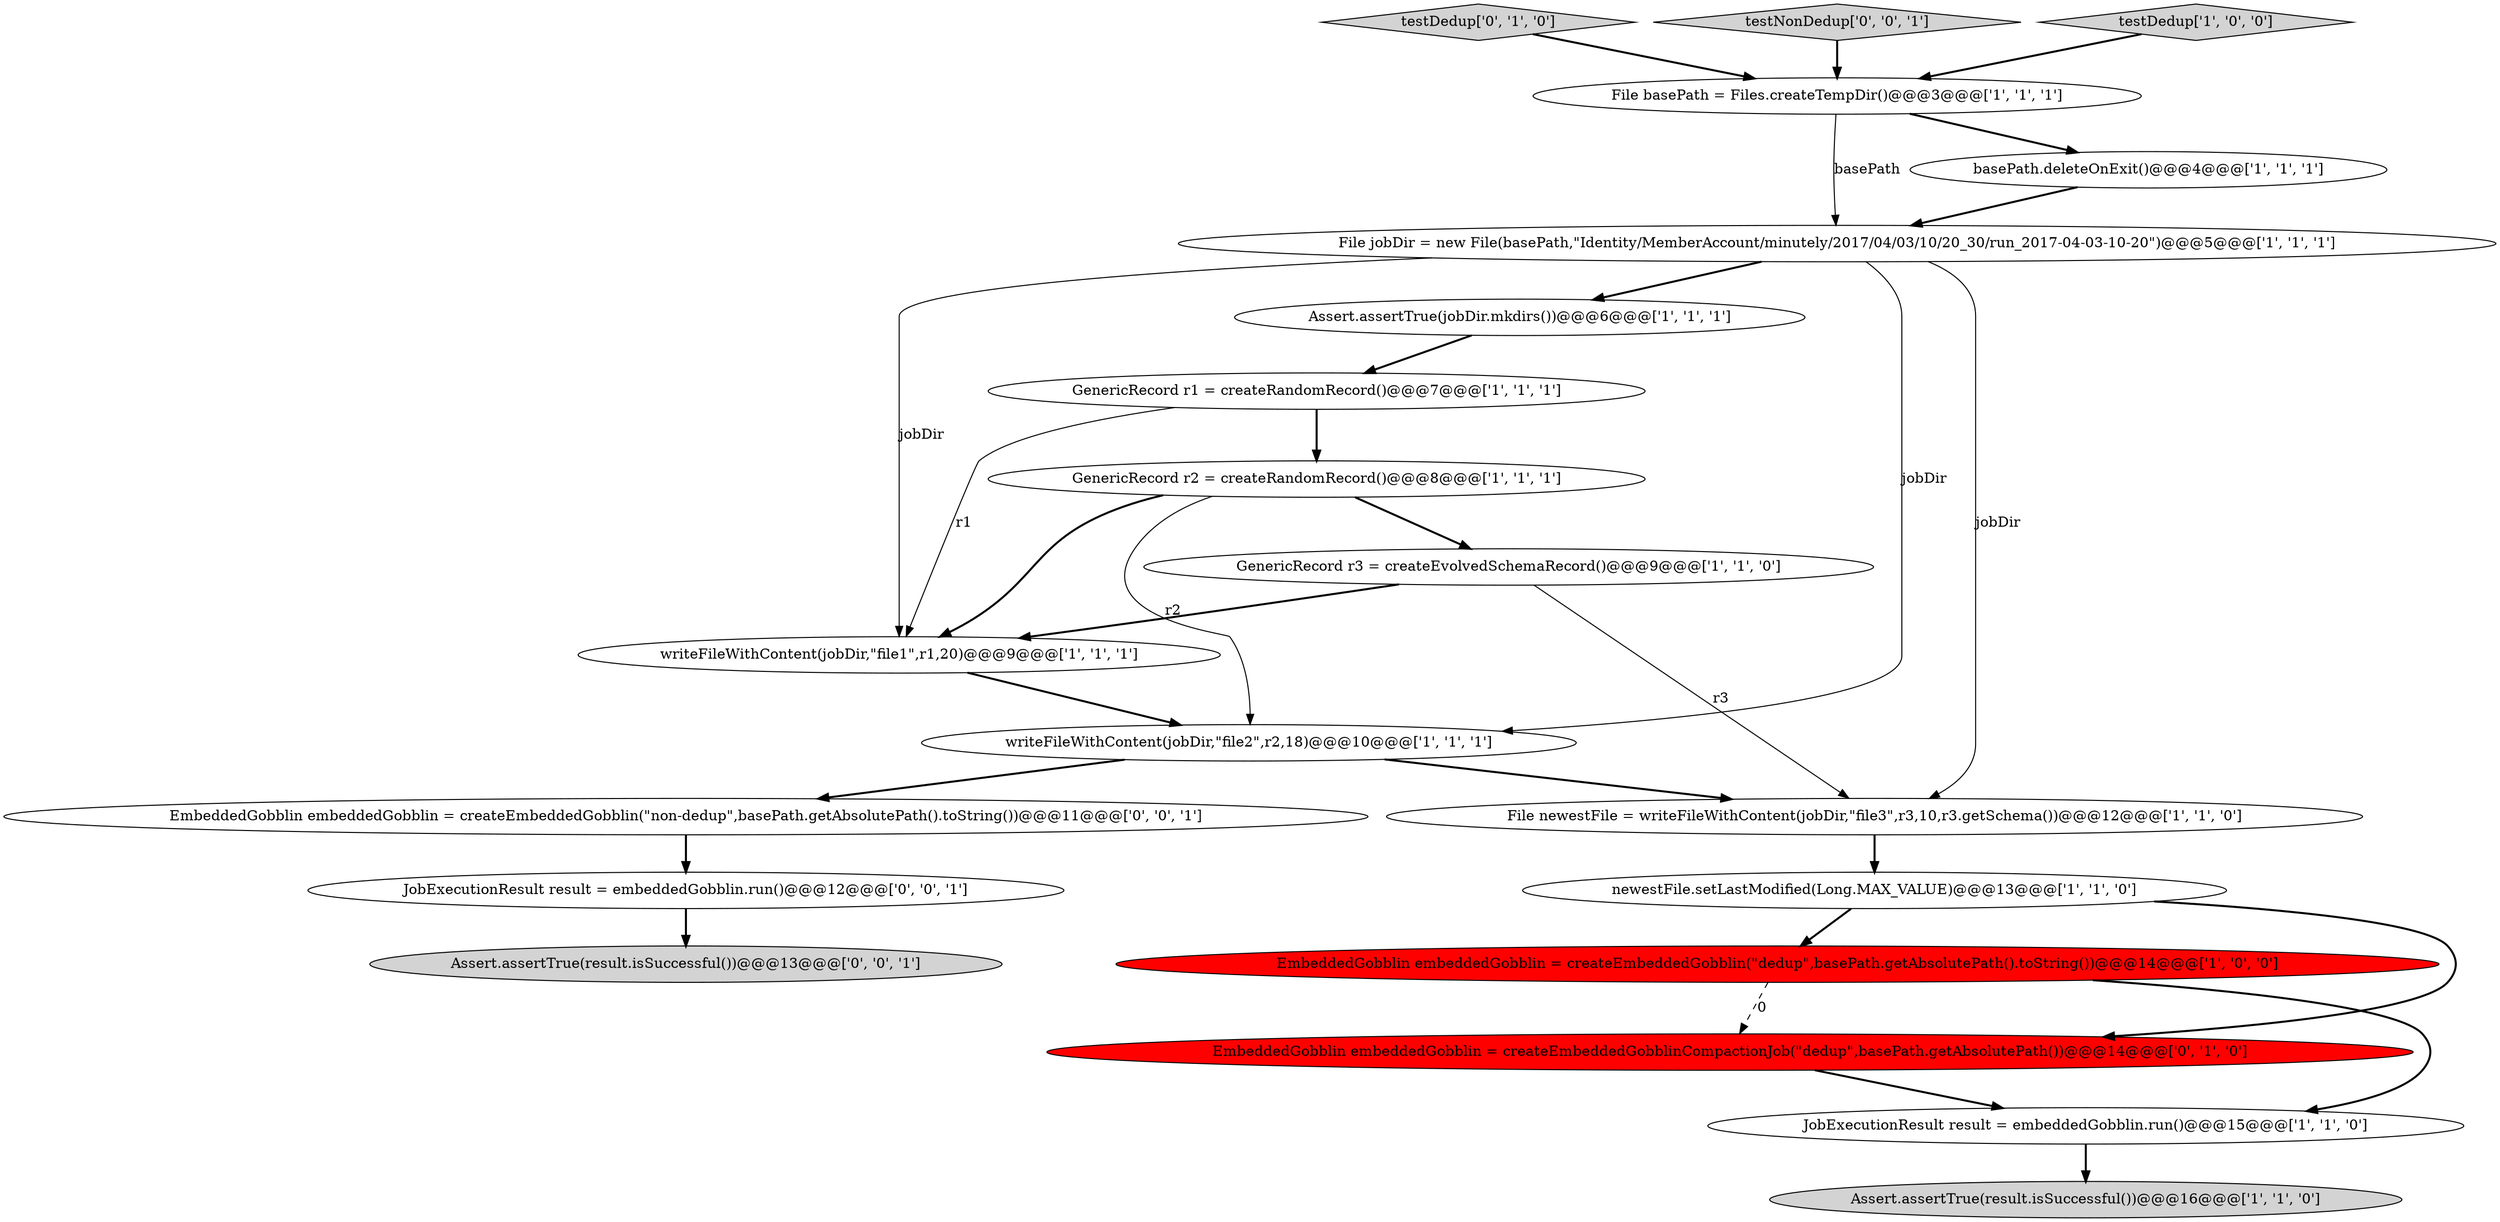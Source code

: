 digraph {
0 [style = filled, label = "GenericRecord r3 = createEvolvedSchemaRecord()@@@9@@@['1', '1', '0']", fillcolor = white, shape = ellipse image = "AAA0AAABBB1BBB"];
20 [style = filled, label = "Assert.assertTrue(result.isSuccessful())@@@13@@@['0', '0', '1']", fillcolor = lightgray, shape = ellipse image = "AAA0AAABBB3BBB"];
16 [style = filled, label = "EmbeddedGobblin embeddedGobblin = createEmbeddedGobblinCompactionJob(\"dedup\",basePath.getAbsolutePath())@@@14@@@['0', '1', '0']", fillcolor = red, shape = ellipse image = "AAA1AAABBB2BBB"];
11 [style = filled, label = "File newestFile = writeFileWithContent(jobDir,\"file3\",r3,10,r3.getSchema())@@@12@@@['1', '1', '0']", fillcolor = white, shape = ellipse image = "AAA0AAABBB1BBB"];
4 [style = filled, label = "GenericRecord r2 = createRandomRecord()@@@8@@@['1', '1', '1']", fillcolor = white, shape = ellipse image = "AAA0AAABBB1BBB"];
7 [style = filled, label = "Assert.assertTrue(result.isSuccessful())@@@16@@@['1', '1', '0']", fillcolor = lightgray, shape = ellipse image = "AAA0AAABBB1BBB"];
15 [style = filled, label = "testDedup['0', '1', '0']", fillcolor = lightgray, shape = diamond image = "AAA0AAABBB2BBB"];
8 [style = filled, label = "EmbeddedGobblin embeddedGobblin = createEmbeddedGobblin(\"dedup\",basePath.getAbsolutePath().toString())@@@14@@@['1', '0', '0']", fillcolor = red, shape = ellipse image = "AAA1AAABBB1BBB"];
18 [style = filled, label = "JobExecutionResult result = embeddedGobblin.run()@@@12@@@['0', '0', '1']", fillcolor = white, shape = ellipse image = "AAA0AAABBB3BBB"];
13 [style = filled, label = "File jobDir = new File(basePath,\"Identity/MemberAccount/minutely/2017/04/03/10/20_30/run_2017-04-03-10-20\")@@@5@@@['1', '1', '1']", fillcolor = white, shape = ellipse image = "AAA0AAABBB1BBB"];
2 [style = filled, label = "newestFile.setLastModified(Long.MAX_VALUE)@@@13@@@['1', '1', '0']", fillcolor = white, shape = ellipse image = "AAA0AAABBB1BBB"];
19 [style = filled, label = "testNonDedup['0', '0', '1']", fillcolor = lightgray, shape = diamond image = "AAA0AAABBB3BBB"];
10 [style = filled, label = "testDedup['1', '0', '0']", fillcolor = lightgray, shape = diamond image = "AAA0AAABBB1BBB"];
1 [style = filled, label = "writeFileWithContent(jobDir,\"file2\",r2,18)@@@10@@@['1', '1', '1']", fillcolor = white, shape = ellipse image = "AAA0AAABBB1BBB"];
14 [style = filled, label = "GenericRecord r1 = createRandomRecord()@@@7@@@['1', '1', '1']", fillcolor = white, shape = ellipse image = "AAA0AAABBB1BBB"];
6 [style = filled, label = "File basePath = Files.createTempDir()@@@3@@@['1', '1', '1']", fillcolor = white, shape = ellipse image = "AAA0AAABBB1BBB"];
17 [style = filled, label = "EmbeddedGobblin embeddedGobblin = createEmbeddedGobblin(\"non-dedup\",basePath.getAbsolutePath().toString())@@@11@@@['0', '0', '1']", fillcolor = white, shape = ellipse image = "AAA0AAABBB3BBB"];
9 [style = filled, label = "Assert.assertTrue(jobDir.mkdirs())@@@6@@@['1', '1', '1']", fillcolor = white, shape = ellipse image = "AAA0AAABBB1BBB"];
3 [style = filled, label = "basePath.deleteOnExit()@@@4@@@['1', '1', '1']", fillcolor = white, shape = ellipse image = "AAA0AAABBB1BBB"];
5 [style = filled, label = "writeFileWithContent(jobDir,\"file1\",r1,20)@@@9@@@['1', '1', '1']", fillcolor = white, shape = ellipse image = "AAA0AAABBB1BBB"];
12 [style = filled, label = "JobExecutionResult result = embeddedGobblin.run()@@@15@@@['1', '1', '0']", fillcolor = white, shape = ellipse image = "AAA0AAABBB1BBB"];
6->3 [style = bold, label=""];
8->16 [style = dashed, label="0"];
13->5 [style = solid, label="jobDir"];
14->5 [style = solid, label="r1"];
0->11 [style = solid, label="r3"];
15->6 [style = bold, label=""];
19->6 [style = bold, label=""];
10->6 [style = bold, label=""];
12->7 [style = bold, label=""];
11->2 [style = bold, label=""];
1->11 [style = bold, label=""];
1->17 [style = bold, label=""];
4->0 [style = bold, label=""];
5->1 [style = bold, label=""];
18->20 [style = bold, label=""];
4->1 [style = solid, label="r2"];
9->14 [style = bold, label=""];
3->13 [style = bold, label=""];
13->1 [style = solid, label="jobDir"];
13->11 [style = solid, label="jobDir"];
13->9 [style = bold, label=""];
16->12 [style = bold, label=""];
4->5 [style = bold, label=""];
6->13 [style = solid, label="basePath"];
8->12 [style = bold, label=""];
17->18 [style = bold, label=""];
2->8 [style = bold, label=""];
0->5 [style = bold, label=""];
14->4 [style = bold, label=""];
2->16 [style = bold, label=""];
}

